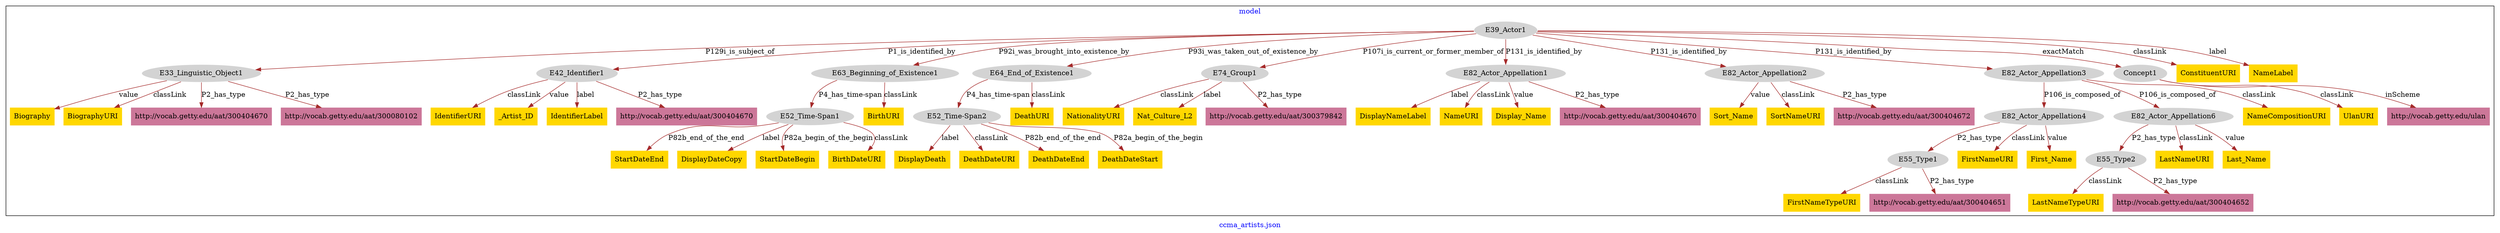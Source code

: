 digraph n0 {
fontcolor="blue"
remincross="true"
label="ccma_artists.json"
subgraph cluster {
label="model"
n2[style="filled",color="white",fillcolor="lightgray",label="E39_Actor1"];
n3[style="filled",color="white",fillcolor="lightgray",label="E33_Linguistic_Object1"];
n4[style="filled",color="white",fillcolor="lightgray",label="E42_Identifier1"];
n5[style="filled",color="white",fillcolor="lightgray",label="E63_Beginning_of_Existence1"];
n6[style="filled",color="white",fillcolor="lightgray",label="E64_End_of_Existence1"];
n7[style="filled",color="white",fillcolor="lightgray",label="E74_Group1"];
n8[style="filled",color="white",fillcolor="lightgray",label="E82_Actor_Appellation1"];
n9[style="filled",color="white",fillcolor="lightgray",label="E82_Actor_Appellation2"];
n10[style="filled",color="white",fillcolor="lightgray",label="E82_Actor_Appellation3"];
n11[style="filled",color="white",fillcolor="lightgray",label="Concept1"];
n12[style="filled",color="white",fillcolor="lightgray",label="E52_Time-Span1"];
n13[style="filled",color="white",fillcolor="lightgray",label="E52_Time-Span2"];
n14[style="filled",color="white",fillcolor="lightgray",label="E82_Actor_Appellation4"];
n15[style="filled",color="white",fillcolor="lightgray",label="E82_Actor_Appellation6"];
n16[style="filled",color="white",fillcolor="lightgray",label="E55_Type1"];
n17[style="filled",color="white",fillcolor="lightgray",label="E55_Type2"];
n18[shape="plaintext",style="filled",fillcolor="gold",label="FirstNameURI"];
n19[shape="plaintext",style="filled",fillcolor="gold",label="StartDateEnd"];
n20[shape="plaintext",style="filled",fillcolor="gold",label="NationalityURI"];
n21[shape="plaintext",style="filled",fillcolor="gold",label="LastNameTypeURI"];
n22[shape="plaintext",style="filled",fillcolor="gold",label="DisplayDeath"];
n23[shape="plaintext",style="filled",fillcolor="gold",label="BirthURI"];
n24[shape="plaintext",style="filled",fillcolor="gold",label="IdentifierURI"];
n25[shape="plaintext",style="filled",fillcolor="gold",label="ConstituentURI"];
n26[shape="plaintext",style="filled",fillcolor="gold",label="Sort_Name"];
n27[shape="plaintext",style="filled",fillcolor="gold",label="NameCompositionURI"];
n28[shape="plaintext",style="filled",fillcolor="gold",label="DeathDateURI"];
n29[shape="plaintext",style="filled",fillcolor="gold",label="DeathDateEnd"];
n30[shape="plaintext",style="filled",fillcolor="gold",label="Nat_Culture_L2"];
n31[shape="plaintext",style="filled",fillcolor="gold",label="UlanURI"];
n32[shape="plaintext",style="filled",fillcolor="gold",label="DisplayNameLabel"];
n33[shape="plaintext",style="filled",fillcolor="gold",label="NameLabel"];
n34[shape="plaintext",style="filled",fillcolor="gold",label="LastNameURI"];
n35[shape="plaintext",style="filled",fillcolor="gold",label="DeathURI"];
n36[shape="plaintext",style="filled",fillcolor="gold",label="DeathDateStart"];
n37[shape="plaintext",style="filled",fillcolor="gold",label="DisplayDateCopy"];
n38[shape="plaintext",style="filled",fillcolor="gold",label="Biography"];
n39[shape="plaintext",style="filled",fillcolor="gold",label="StartDateBegin"];
n40[shape="plaintext",style="filled",fillcolor="gold",label="_Artist_ID"];
n41[shape="plaintext",style="filled",fillcolor="gold",label="BiographyURI"];
n42[shape="plaintext",style="filled",fillcolor="gold",label="SortNameURI"];
n43[shape="plaintext",style="filled",fillcolor="gold",label="NameURI"];
n44[shape="plaintext",style="filled",fillcolor="gold",label="Last_Name"];
n45[shape="plaintext",style="filled",fillcolor="gold",label="IdentifierLabel"];
n46[shape="plaintext",style="filled",fillcolor="gold",label="Display_Name"];
n47[shape="plaintext",style="filled",fillcolor="gold",label="BirthDateURI"];
n48[shape="plaintext",style="filled",fillcolor="gold",label="First_Name"];
n49[shape="plaintext",style="filled",fillcolor="gold",label="FirstNameTypeURI"];
n50[shape="plaintext",style="filled",fillcolor="#CC7799",label="http://vocab.getty.edu/aat/300404670"];
n51[shape="plaintext",style="filled",fillcolor="#CC7799",label="http://vocab.getty.edu/aat/300080102"];
n52[shape="plaintext",style="filled",fillcolor="#CC7799",label="http://vocab.getty.edu/aat/300404672"];
n53[shape="plaintext",style="filled",fillcolor="#CC7799",label="http://vocab.getty.edu/aat/300404670"];
n54[shape="plaintext",style="filled",fillcolor="#CC7799",label="http://vocab.getty.edu/aat/300379842"];
n55[shape="plaintext",style="filled",fillcolor="#CC7799",label="http://vocab.getty.edu/aat/300404651"];
n56[shape="plaintext",style="filled",fillcolor="#CC7799",label="http://vocab.getty.edu/aat/300404652"];
n57[shape="plaintext",style="filled",fillcolor="#CC7799",label="http://vocab.getty.edu/aat/300404670"];
n58[shape="plaintext",style="filled",fillcolor="#CC7799",label="http://vocab.getty.edu/ulan"];
}
n2 -> n3[color="brown",fontcolor="black",label="P129i_is_subject_of"]
n2 -> n4[color="brown",fontcolor="black",label="P1_is_identified_by"]
n2 -> n5[color="brown",fontcolor="black",label="P92i_was_brought_into_existence_by"]
n2 -> n6[color="brown",fontcolor="black",label="P93i_was_taken_out_of_existence_by"]
n2 -> n7[color="brown",fontcolor="black",label="P107i_is_current_or_former_member_of"]
n2 -> n8[color="brown",fontcolor="black",label="P131_is_identified_by"]
n2 -> n9[color="brown",fontcolor="black",label="P131_is_identified_by"]
n2 -> n10[color="brown",fontcolor="black",label="P131_is_identified_by"]
n2 -> n11[color="brown",fontcolor="black",label="exactMatch"]
n5 -> n12[color="brown",fontcolor="black",label="P4_has_time-span"]
n6 -> n13[color="brown",fontcolor="black",label="P4_has_time-span"]
n10 -> n14[color="brown",fontcolor="black",label="P106_is_composed_of"]
n10 -> n15[color="brown",fontcolor="black",label="P106_is_composed_of"]
n14 -> n16[color="brown",fontcolor="black",label="P2_has_type"]
n15 -> n17[color="brown",fontcolor="black",label="P2_has_type"]
n14 -> n18[color="brown",fontcolor="black",label="classLink"]
n12 -> n19[color="brown",fontcolor="black",label="P82b_end_of_the_end"]
n7 -> n20[color="brown",fontcolor="black",label="classLink"]
n17 -> n21[color="brown",fontcolor="black",label="classLink"]
n13 -> n22[color="brown",fontcolor="black",label="label"]
n5 -> n23[color="brown",fontcolor="black",label="classLink"]
n4 -> n24[color="brown",fontcolor="black",label="classLink"]
n2 -> n25[color="brown",fontcolor="black",label="classLink"]
n9 -> n26[color="brown",fontcolor="black",label="value"]
n10 -> n27[color="brown",fontcolor="black",label="classLink"]
n13 -> n28[color="brown",fontcolor="black",label="classLink"]
n13 -> n29[color="brown",fontcolor="black",label="P82b_end_of_the_end"]
n7 -> n30[color="brown",fontcolor="black",label="label"]
n11 -> n31[color="brown",fontcolor="black",label="classLink"]
n8 -> n32[color="brown",fontcolor="black",label="label"]
n2 -> n33[color="brown",fontcolor="black",label="label"]
n15 -> n34[color="brown",fontcolor="black",label="classLink"]
n6 -> n35[color="brown",fontcolor="black",label="classLink"]
n13 -> n36[color="brown",fontcolor="black",label="P82a_begin_of_the_begin"]
n12 -> n37[color="brown",fontcolor="black",label="label"]
n3 -> n38[color="brown",fontcolor="black",label="value"]
n12 -> n39[color="brown",fontcolor="black",label="P82a_begin_of_the_begin"]
n4 -> n40[color="brown",fontcolor="black",label="value"]
n3 -> n41[color="brown",fontcolor="black",label="classLink"]
n9 -> n42[color="brown",fontcolor="black",label="classLink"]
n8 -> n43[color="brown",fontcolor="black",label="classLink"]
n15 -> n44[color="brown",fontcolor="black",label="value"]
n4 -> n45[color="brown",fontcolor="black",label="label"]
n8 -> n46[color="brown",fontcolor="black",label="value"]
n12 -> n47[color="brown",fontcolor="black",label="classLink"]
n14 -> n48[color="brown",fontcolor="black",label="value"]
n16 -> n49[color="brown",fontcolor="black",label="classLink"]
n3 -> n50[color="brown",fontcolor="black",label="P2_has_type"]
n3 -> n51[color="brown",fontcolor="black",label="P2_has_type"]
n9 -> n52[color="brown",fontcolor="black",label="P2_has_type"]
n4 -> n53[color="brown",fontcolor="black",label="P2_has_type"]
n7 -> n54[color="brown",fontcolor="black",label="P2_has_type"]
n16 -> n55[color="brown",fontcolor="black",label="P2_has_type"]
n17 -> n56[color="brown",fontcolor="black",label="P2_has_type"]
n8 -> n57[color="brown",fontcolor="black",label="P2_has_type"]
n11 -> n58[color="brown",fontcolor="black",label="inScheme"]
}

